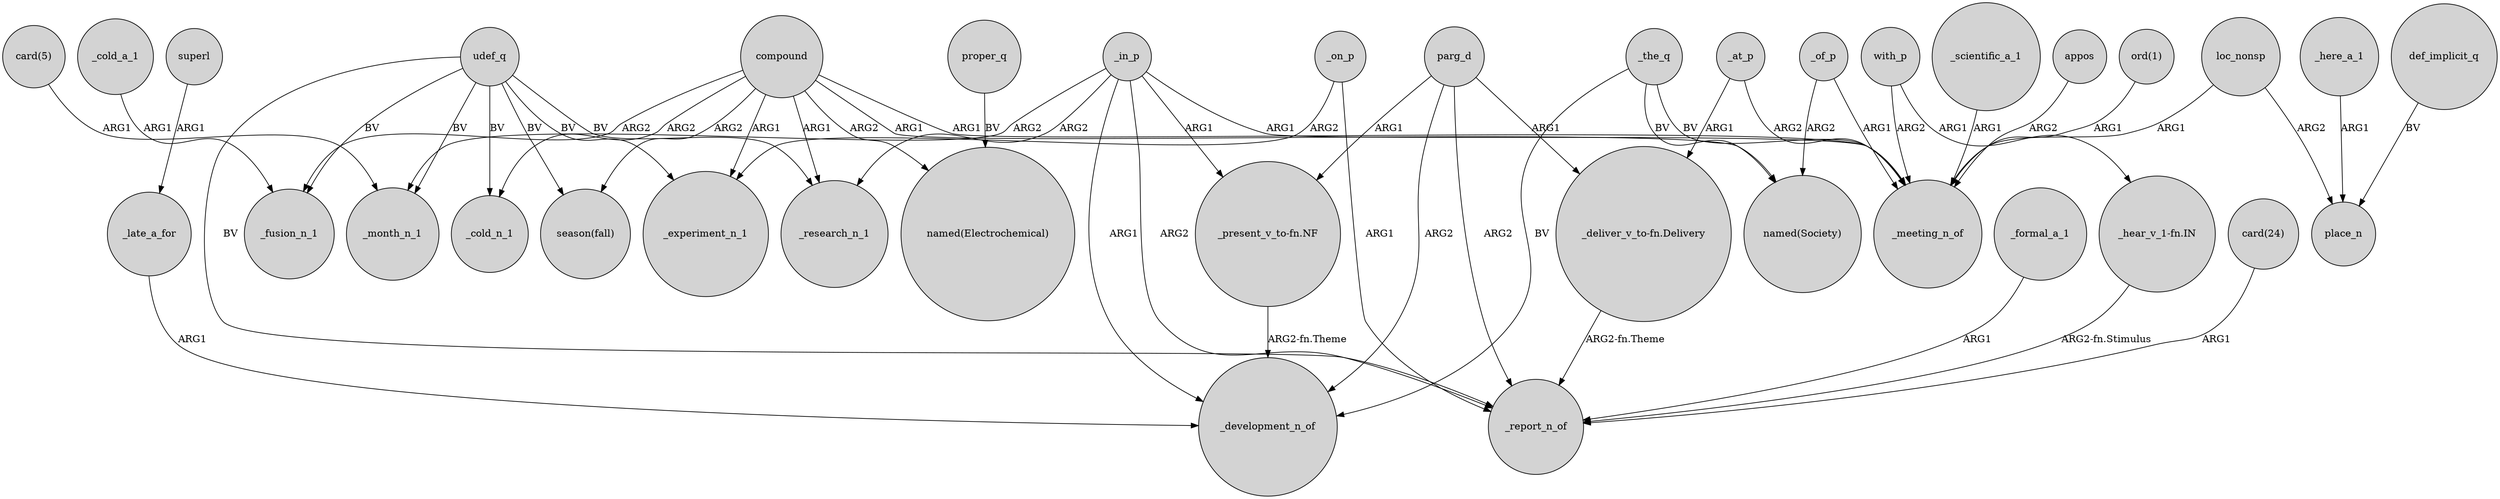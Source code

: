 digraph {
	node [shape=circle style=filled]
	_in_p -> _month_n_1 [label=ARG2]
	udef_q -> _fusion_n_1 [label=BV]
	_the_q -> _development_n_of [label=BV]
	_here_a_1 -> place_n [label=ARG1]
	_in_p -> _meeting_n_of [label=ARG1]
	_in_p -> _research_n_1 [label=ARG2]
	_scientific_a_1 -> _meeting_n_of [label=ARG1]
	_in_p -> _report_n_of [label=ARG2]
	parg_d -> _development_n_of [label=ARG2]
	_the_q -> _meeting_n_of [label=BV]
	udef_q -> _research_n_1 [label=BV]
	proper_q -> "named(Electrochemical)" [label=BV]
	superl -> _late_a_for [label=ARG1]
	_of_p -> _meeting_n_of [label=ARG1]
	_in_p -> _development_n_of [label=ARG1]
	udef_q -> _report_n_of [label=BV]
	def_implicit_q -> place_n [label=BV]
	compound -> "named(Electrochemical)" [label=ARG2]
	_the_q -> "named(Society)" [label=BV]
	parg_d -> _report_n_of [label=ARG2]
	compound -> _research_n_1 [label=ARG1]
	udef_q -> _month_n_1 [label=BV]
	compound -> "season(fall)" [label=ARG2]
	loc_nonsp -> _meeting_n_of [label=ARG1]
	"_deliver_v_to-fn.Delivery" -> _report_n_of [label="ARG2-fn.Theme"]
	compound -> _meeting_n_of [label=ARG1]
	_at_p -> _meeting_n_of [label=ARG2]
	compound -> _experiment_n_1 [label=ARG1]
	"_present_v_to-fn.NF" -> _development_n_of [label="ARG2-fn.Theme"]
	udef_q -> "season(fall)" [label=BV]
	compound -> _fusion_n_1 [label=ARG2]
	appos -> _meeting_n_of [label=ARG2]
	_of_p -> "named(Society)" [label=ARG2]
	_cold_a_1 -> _fusion_n_1 [label=ARG1]
	"card(5)" -> _month_n_1 [label=ARG1]
	_on_p -> _report_n_of [label=ARG1]
	udef_q -> _experiment_n_1 [label=BV]
	_late_a_for -> _development_n_of [label=ARG1]
	parg_d -> "_present_v_to-fn.NF" [label=ARG1]
	compound -> _cold_n_1 [label=ARG2]
	parg_d -> "_deliver_v_to-fn.Delivery" [label=ARG1]
	_at_p -> "_deliver_v_to-fn.Delivery" [label=ARG1]
	loc_nonsp -> place_n [label=ARG2]
	"_hear_v_1-fn.IN" -> _report_n_of [label="ARG2-fn.Stimulus"]
	with_p -> "_hear_v_1-fn.IN" [label=ARG1]
	with_p -> _meeting_n_of [label=ARG2]
	_formal_a_1 -> _report_n_of [label=ARG1]
	udef_q -> _cold_n_1 [label=BV]
	_on_p -> _experiment_n_1 [label=ARG2]
	_in_p -> "_present_v_to-fn.NF" [label=ARG1]
	"ord(1)" -> _meeting_n_of [label=ARG1]
	compound -> "named(Society)" [label=ARG1]
	"card(24)" -> _report_n_of [label=ARG1]
}
